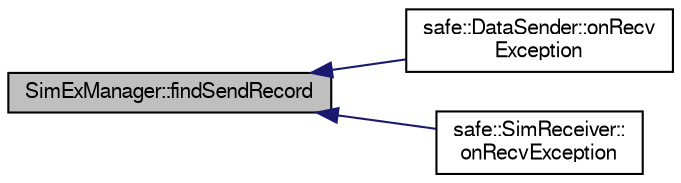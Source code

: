 digraph "SimExManager::findSendRecord"
{
  bgcolor="transparent";
  edge [fontname="FreeSans",fontsize="10",labelfontname="FreeSans",labelfontsize="10"];
  node [fontname="FreeSans",fontsize="10",shape=record];
  rankdir="LR";
  Node1 [label="SimExManager::findSendRecord",height=0.2,width=0.4,color="black", fillcolor="grey75", style="filled" fontcolor="black"];
  Node1 -> Node2 [dir="back",color="midnightblue",fontsize="10",style="solid",fontname="FreeSans"];
  Node2 [label="safe::DataSender::onRecv\lException",height=0.2,width=0.4,color="black",URL="$classsafe_1_1DataSender.html#ae1490e3474aa164f22d65bcd6e74baf4"];
  Node1 -> Node3 [dir="back",color="midnightblue",fontsize="10",style="solid",fontname="FreeSans"];
  Node3 [label="safe::SimReceiver::\lonRecvException",height=0.2,width=0.4,color="black",URL="$classsafe_1_1SimReceiver.html#a50408fe63a9c210029701a923e1a5fbc"];
}

